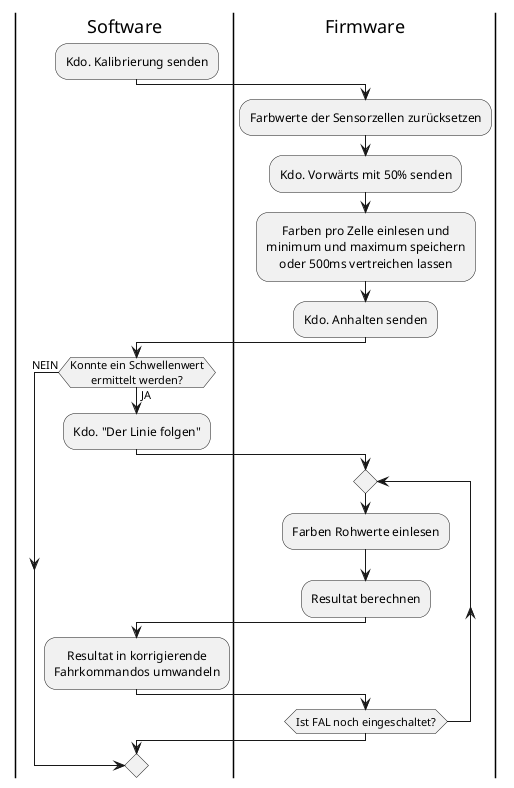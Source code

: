 @startuml
'https://plantuml.com/activity-diagram-beta
skinparam defaultTextAlignment center

|Software|
:Kdo. Kalibrierung senden;
|Firmware|
:Farbwerte der Sensorzellen zurücksetzen;
:Kdo. Vorwärts mit 50% senden;
:Farben pro Zelle einlesen und
minimum und maximum speichern
oder 500ms vertreichen lassen;
:Kdo. Anhalten senden;
|Software|
if(Konnte ein Schwellenwert\nermittelt werden?) then(JA)
	:Kdo. "Der Linie folgen";
	|Firmware|
	repeat
		:Farben Rohwerte einlesen;
		:Resultat berechnen;
		|Software|
		:Resultat in korrigierende
		Fahrkommandos umwandeln;
		|Firmware|
	repeat while (Ist FAL noch eingeschaltet?)
else(NEIN)

@enduml
